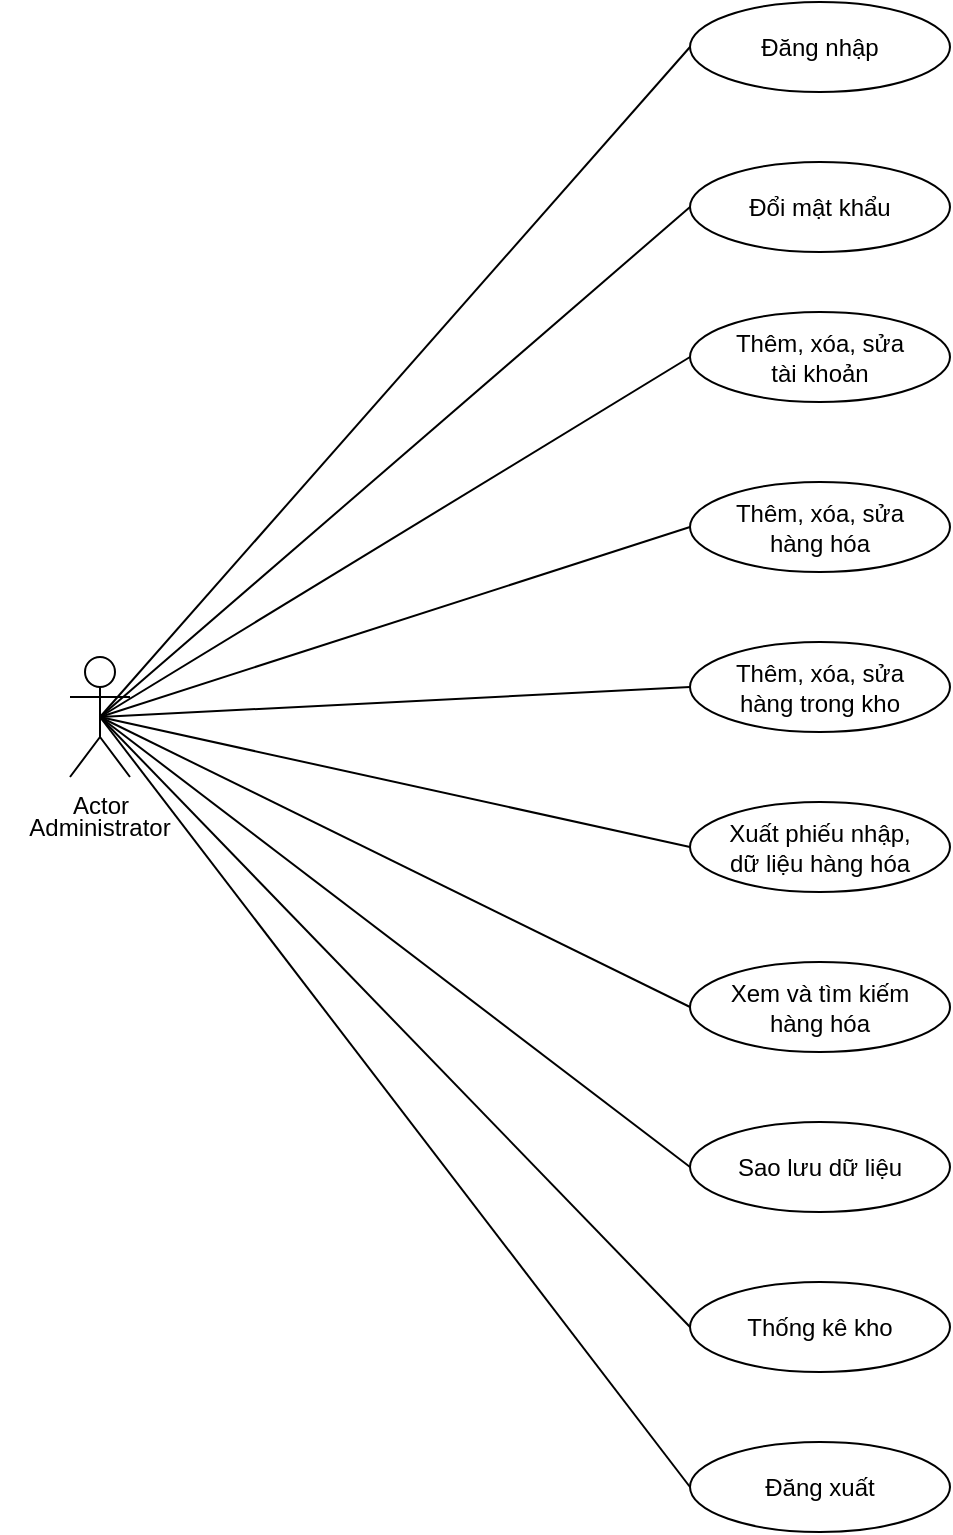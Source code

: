<mxfile version="24.4.3" type="github">
  <diagram id="C5RBs43oDa-KdzZeNtuy" name="Page-1">
    <mxGraphModel dx="918" dy="498" grid="1" gridSize="10" guides="1" tooltips="1" connect="1" arrows="1" fold="1" page="1" pageScale="1" pageWidth="827" pageHeight="1169" math="0" shadow="0">
      <root>
        <mxCell id="WIyWlLk6GJQsqaUBKTNV-0" />
        <mxCell id="WIyWlLk6GJQsqaUBKTNV-1" parent="WIyWlLk6GJQsqaUBKTNV-0" />
        <UserObject label="Actor" tooltip="" id="-V9SVFJw8tuHf5zpe-CK-0">
          <mxCell style="shape=umlActor;verticalLabelPosition=bottom;verticalAlign=top;html=1;outlineConnect=0;direction=east;fontFamily=Helvetica;labelPadding=0;" vertex="1" parent="WIyWlLk6GJQsqaUBKTNV-1">
            <mxGeometry x="211" y="527.5" width="30" height="60" as="geometry" />
          </mxCell>
        </UserObject>
        <mxCell id="-V9SVFJw8tuHf5zpe-CK-2" value="Administrator" style="text;html=1;align=center;verticalAlign=middle;whiteSpace=wrap;rounded=0;" vertex="1" parent="WIyWlLk6GJQsqaUBKTNV-1">
          <mxGeometry x="176" y="597.5" width="100" height="30" as="geometry" />
        </mxCell>
        <mxCell id="-V9SVFJw8tuHf5zpe-CK-3" value="" style="ellipse;whiteSpace=wrap;html=1;" vertex="1" parent="WIyWlLk6GJQsqaUBKTNV-1">
          <mxGeometry x="521" y="200" width="130" height="45" as="geometry" />
        </mxCell>
        <mxCell id="-V9SVFJw8tuHf5zpe-CK-4" value="Đăng nhập" style="text;html=1;align=center;verticalAlign=middle;whiteSpace=wrap;rounded=0;" vertex="1" parent="WIyWlLk6GJQsqaUBKTNV-1">
          <mxGeometry x="526" y="207.5" width="120" height="30" as="geometry" />
        </mxCell>
        <mxCell id="-V9SVFJw8tuHf5zpe-CK-6" value="" style="ellipse;whiteSpace=wrap;html=1;" vertex="1" parent="WIyWlLk6GJQsqaUBKTNV-1">
          <mxGeometry x="521" y="280" width="130" height="45" as="geometry" />
        </mxCell>
        <mxCell id="-V9SVFJw8tuHf5zpe-CK-7" value="Đổi mật khẩu" style="text;html=1;align=center;verticalAlign=middle;whiteSpace=wrap;rounded=0;" vertex="1" parent="WIyWlLk6GJQsqaUBKTNV-1">
          <mxGeometry x="526" y="287.5" width="120" height="30" as="geometry" />
        </mxCell>
        <mxCell id="-V9SVFJw8tuHf5zpe-CK-9" value="" style="ellipse;whiteSpace=wrap;html=1;" vertex="1" parent="WIyWlLk6GJQsqaUBKTNV-1">
          <mxGeometry x="521" y="355" width="130" height="45" as="geometry" />
        </mxCell>
        <mxCell id="-V9SVFJw8tuHf5zpe-CK-10" value="Thêm, xóa, sửa&lt;div&gt;tài khoản&lt;/div&gt;" style="text;html=1;align=center;verticalAlign=middle;whiteSpace=wrap;rounded=0;" vertex="1" parent="WIyWlLk6GJQsqaUBKTNV-1">
          <mxGeometry x="526" y="362.5" width="120" height="30" as="geometry" />
        </mxCell>
        <mxCell id="-V9SVFJw8tuHf5zpe-CK-11" value="" style="ellipse;whiteSpace=wrap;html=1;" vertex="1" parent="WIyWlLk6GJQsqaUBKTNV-1">
          <mxGeometry x="521" y="440" width="130" height="45" as="geometry" />
        </mxCell>
        <mxCell id="-V9SVFJw8tuHf5zpe-CK-12" value="Thêm, xóa, sửa&lt;div&gt;hàng hóa&lt;/div&gt;" style="text;html=1;align=center;verticalAlign=middle;whiteSpace=wrap;rounded=0;" vertex="1" parent="WIyWlLk6GJQsqaUBKTNV-1">
          <mxGeometry x="526" y="447.5" width="120" height="30" as="geometry" />
        </mxCell>
        <mxCell id="-V9SVFJw8tuHf5zpe-CK-13" value="" style="ellipse;whiteSpace=wrap;html=1;" vertex="1" parent="WIyWlLk6GJQsqaUBKTNV-1">
          <mxGeometry x="521" y="520" width="130" height="45" as="geometry" />
        </mxCell>
        <mxCell id="-V9SVFJw8tuHf5zpe-CK-14" value="Thêm, xóa, sửa&lt;div&gt;hàng trong kho&lt;/div&gt;" style="text;html=1;align=center;verticalAlign=middle;whiteSpace=wrap;rounded=0;" vertex="1" parent="WIyWlLk6GJQsqaUBKTNV-1">
          <mxGeometry x="526" y="527.5" width="120" height="30" as="geometry" />
        </mxCell>
        <mxCell id="-V9SVFJw8tuHf5zpe-CK-15" value="" style="ellipse;whiteSpace=wrap;html=1;" vertex="1" parent="WIyWlLk6GJQsqaUBKTNV-1">
          <mxGeometry x="521" y="600" width="130" height="45" as="geometry" />
        </mxCell>
        <mxCell id="-V9SVFJw8tuHf5zpe-CK-16" value="Xuất phiếu nhập,&lt;div&gt;dữ liệu hàng hóa&lt;/div&gt;" style="text;html=1;align=center;verticalAlign=middle;whiteSpace=wrap;rounded=0;" vertex="1" parent="WIyWlLk6GJQsqaUBKTNV-1">
          <mxGeometry x="526" y="607.5" width="120" height="30" as="geometry" />
        </mxCell>
        <mxCell id="-V9SVFJw8tuHf5zpe-CK-17" value="" style="ellipse;whiteSpace=wrap;html=1;" vertex="1" parent="WIyWlLk6GJQsqaUBKTNV-1">
          <mxGeometry x="521" y="680" width="130" height="45" as="geometry" />
        </mxCell>
        <mxCell id="-V9SVFJw8tuHf5zpe-CK-18" value="Xem và tìm kiếm&lt;div&gt;hàng hóa&lt;/div&gt;" style="text;html=1;align=center;verticalAlign=middle;whiteSpace=wrap;rounded=0;" vertex="1" parent="WIyWlLk6GJQsqaUBKTNV-1">
          <mxGeometry x="526" y="687.5" width="120" height="30" as="geometry" />
        </mxCell>
        <mxCell id="-V9SVFJw8tuHf5zpe-CK-19" value="" style="ellipse;whiteSpace=wrap;html=1;" vertex="1" parent="WIyWlLk6GJQsqaUBKTNV-1">
          <mxGeometry x="521" y="760" width="130" height="45" as="geometry" />
        </mxCell>
        <mxCell id="-V9SVFJw8tuHf5zpe-CK-20" value="Sao lưu dữ liệu" style="text;html=1;align=center;verticalAlign=middle;whiteSpace=wrap;rounded=0;" vertex="1" parent="WIyWlLk6GJQsqaUBKTNV-1">
          <mxGeometry x="526" y="767.5" width="120" height="30" as="geometry" />
        </mxCell>
        <mxCell id="-V9SVFJw8tuHf5zpe-CK-21" value="" style="ellipse;whiteSpace=wrap;html=1;" vertex="1" parent="WIyWlLk6GJQsqaUBKTNV-1">
          <mxGeometry x="521" y="840" width="130" height="45" as="geometry" />
        </mxCell>
        <mxCell id="-V9SVFJw8tuHf5zpe-CK-22" value="Thống kê kho" style="text;html=1;align=center;verticalAlign=middle;whiteSpace=wrap;rounded=0;" vertex="1" parent="WIyWlLk6GJQsqaUBKTNV-1">
          <mxGeometry x="526" y="847.5" width="120" height="30" as="geometry" />
        </mxCell>
        <mxCell id="-V9SVFJw8tuHf5zpe-CK-30" value="" style="ellipse;whiteSpace=wrap;html=1;" vertex="1" parent="WIyWlLk6GJQsqaUBKTNV-1">
          <mxGeometry x="521" y="920" width="130" height="45" as="geometry" />
        </mxCell>
        <mxCell id="-V9SVFJw8tuHf5zpe-CK-31" value="Đăng xuất" style="text;html=1;align=center;verticalAlign=middle;whiteSpace=wrap;rounded=0;" vertex="1" parent="WIyWlLk6GJQsqaUBKTNV-1">
          <mxGeometry x="526" y="927.5" width="120" height="30" as="geometry" />
        </mxCell>
        <mxCell id="-V9SVFJw8tuHf5zpe-CK-33" value="" style="endArrow=none;html=1;rounded=0;exitX=0.5;exitY=0.5;exitDx=0;exitDy=0;exitPerimeter=0;entryX=0;entryY=0.5;entryDx=0;entryDy=0;" edge="1" parent="WIyWlLk6GJQsqaUBKTNV-1" source="-V9SVFJw8tuHf5zpe-CK-0" target="-V9SVFJw8tuHf5zpe-CK-3">
          <mxGeometry width="50" height="50" relative="1" as="geometry">
            <mxPoint x="231" y="460" as="sourcePoint" />
            <mxPoint x="281" y="410" as="targetPoint" />
          </mxGeometry>
        </mxCell>
        <mxCell id="-V9SVFJw8tuHf5zpe-CK-34" value="" style="endArrow=none;html=1;rounded=0;entryX=0;entryY=0.5;entryDx=0;entryDy=0;exitX=0.5;exitY=0.5;exitDx=0;exitDy=0;exitPerimeter=0;" edge="1" parent="WIyWlLk6GJQsqaUBKTNV-1" source="-V9SVFJw8tuHf5zpe-CK-0" target="-V9SVFJw8tuHf5zpe-CK-6">
          <mxGeometry width="50" height="50" relative="1" as="geometry">
            <mxPoint x="231" y="490" as="sourcePoint" />
            <mxPoint x="281" y="440" as="targetPoint" />
          </mxGeometry>
        </mxCell>
        <mxCell id="-V9SVFJw8tuHf5zpe-CK-35" value="" style="endArrow=none;html=1;rounded=0;exitX=0.5;exitY=0.5;exitDx=0;exitDy=0;exitPerimeter=0;entryX=0;entryY=0.5;entryDx=0;entryDy=0;" edge="1" parent="WIyWlLk6GJQsqaUBKTNV-1" source="-V9SVFJw8tuHf5zpe-CK-0" target="-V9SVFJw8tuHf5zpe-CK-30">
          <mxGeometry width="50" height="50" relative="1" as="geometry">
            <mxPoint x="291" y="687.5" as="sourcePoint" />
            <mxPoint x="411" y="870" as="targetPoint" />
          </mxGeometry>
        </mxCell>
        <mxCell id="-V9SVFJw8tuHf5zpe-CK-36" value="" style="endArrow=none;html=1;rounded=0;entryX=0;entryY=0.5;entryDx=0;entryDy=0;exitX=0.5;exitY=0.5;exitDx=0;exitDy=0;exitPerimeter=0;" edge="1" parent="WIyWlLk6GJQsqaUBKTNV-1" source="-V9SVFJw8tuHf5zpe-CK-0" target="-V9SVFJw8tuHf5zpe-CK-21">
          <mxGeometry width="50" height="50" relative="1" as="geometry">
            <mxPoint x="291" y="687.5" as="sourcePoint" />
            <mxPoint x="341" y="637.5" as="targetPoint" />
          </mxGeometry>
        </mxCell>
        <mxCell id="-V9SVFJw8tuHf5zpe-CK-37" value="" style="endArrow=none;html=1;rounded=0;entryX=0;entryY=0.5;entryDx=0;entryDy=0;exitX=0.5;exitY=0.5;exitDx=0;exitDy=0;exitPerimeter=0;" edge="1" parent="WIyWlLk6GJQsqaUBKTNV-1" source="-V9SVFJw8tuHf5zpe-CK-0" target="-V9SVFJw8tuHf5zpe-CK-19">
          <mxGeometry width="50" height="50" relative="1" as="geometry">
            <mxPoint x="291" y="687.5" as="sourcePoint" />
            <mxPoint x="341" y="637.5" as="targetPoint" />
          </mxGeometry>
        </mxCell>
        <mxCell id="-V9SVFJw8tuHf5zpe-CK-38" value="" style="endArrow=none;html=1;rounded=0;entryX=0;entryY=0.5;entryDx=0;entryDy=0;exitX=0.5;exitY=0.5;exitDx=0;exitDy=0;exitPerimeter=0;" edge="1" parent="WIyWlLk6GJQsqaUBKTNV-1" source="-V9SVFJw8tuHf5zpe-CK-0" target="-V9SVFJw8tuHf5zpe-CK-17">
          <mxGeometry width="50" height="50" relative="1" as="geometry">
            <mxPoint x="291" y="687.5" as="sourcePoint" />
            <mxPoint x="341" y="637.5" as="targetPoint" />
          </mxGeometry>
        </mxCell>
        <mxCell id="-V9SVFJw8tuHf5zpe-CK-39" value="" style="endArrow=none;html=1;rounded=0;entryX=0;entryY=0.5;entryDx=0;entryDy=0;exitX=0.5;exitY=0.5;exitDx=0;exitDy=0;exitPerimeter=0;" edge="1" parent="WIyWlLk6GJQsqaUBKTNV-1" source="-V9SVFJw8tuHf5zpe-CK-0" target="-V9SVFJw8tuHf5zpe-CK-15">
          <mxGeometry width="50" height="50" relative="1" as="geometry">
            <mxPoint x="291" y="687.5" as="sourcePoint" />
            <mxPoint x="341" y="637.5" as="targetPoint" />
          </mxGeometry>
        </mxCell>
        <mxCell id="-V9SVFJw8tuHf5zpe-CK-40" value="" style="endArrow=none;html=1;rounded=0;entryX=0;entryY=0.5;entryDx=0;entryDy=0;exitX=0.5;exitY=0.5;exitDx=0;exitDy=0;exitPerimeter=0;" edge="1" parent="WIyWlLk6GJQsqaUBKTNV-1" source="-V9SVFJw8tuHf5zpe-CK-0" target="-V9SVFJw8tuHf5zpe-CK-13">
          <mxGeometry width="50" height="50" relative="1" as="geometry">
            <mxPoint x="291" y="687.5" as="sourcePoint" />
            <mxPoint x="341" y="637.5" as="targetPoint" />
          </mxGeometry>
        </mxCell>
        <mxCell id="-V9SVFJw8tuHf5zpe-CK-41" value="" style="endArrow=none;html=1;rounded=0;entryX=0;entryY=0.5;entryDx=0;entryDy=0;exitX=0.5;exitY=0.5;exitDx=0;exitDy=0;exitPerimeter=0;" edge="1" parent="WIyWlLk6GJQsqaUBKTNV-1" source="-V9SVFJw8tuHf5zpe-CK-0" target="-V9SVFJw8tuHf5zpe-CK-11">
          <mxGeometry width="50" height="50" relative="1" as="geometry">
            <mxPoint x="291" y="687.5" as="sourcePoint" />
            <mxPoint x="341" y="637.5" as="targetPoint" />
          </mxGeometry>
        </mxCell>
        <mxCell id="-V9SVFJw8tuHf5zpe-CK-42" value="" style="endArrow=none;html=1;rounded=0;entryX=0;entryY=0.5;entryDx=0;entryDy=0;exitX=0.5;exitY=0.5;exitDx=0;exitDy=0;exitPerimeter=0;" edge="1" parent="WIyWlLk6GJQsqaUBKTNV-1" source="-V9SVFJw8tuHf5zpe-CK-0" target="-V9SVFJw8tuHf5zpe-CK-9">
          <mxGeometry width="50" height="50" relative="1" as="geometry">
            <mxPoint x="291" y="687.5" as="sourcePoint" />
            <mxPoint x="341" y="637.5" as="targetPoint" />
          </mxGeometry>
        </mxCell>
      </root>
    </mxGraphModel>
  </diagram>
</mxfile>
